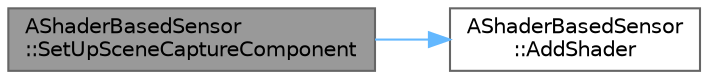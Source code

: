 digraph "AShaderBasedSensor::SetUpSceneCaptureComponent"
{
 // INTERACTIVE_SVG=YES
 // LATEX_PDF_SIZE
  bgcolor="transparent";
  edge [fontname=Helvetica,fontsize=10,labelfontname=Helvetica,labelfontsize=10];
  node [fontname=Helvetica,fontsize=10,shape=box,height=0.2,width=0.4];
  rankdir="LR";
  Node1 [id="Node000001",label="AShaderBasedSensor\l::SetUpSceneCaptureComponent",height=0.2,width=0.4,color="gray40", fillcolor="grey60", style="filled", fontcolor="black",tooltip=" "];
  Node1 -> Node2 [id="edge1_Node000001_Node000002",color="steelblue1",style="solid",tooltip=" "];
  Node2 [id="Node000002",label="AShaderBasedSensor\l::AddShader",height=0.2,width=0.4,color="grey40", fillcolor="white", style="filled",URL="$da/dd3/classAShaderBasedSensor.html#a901c71565efca412335c1123c720722e",tooltip="Add a post-processing shader."];
}
